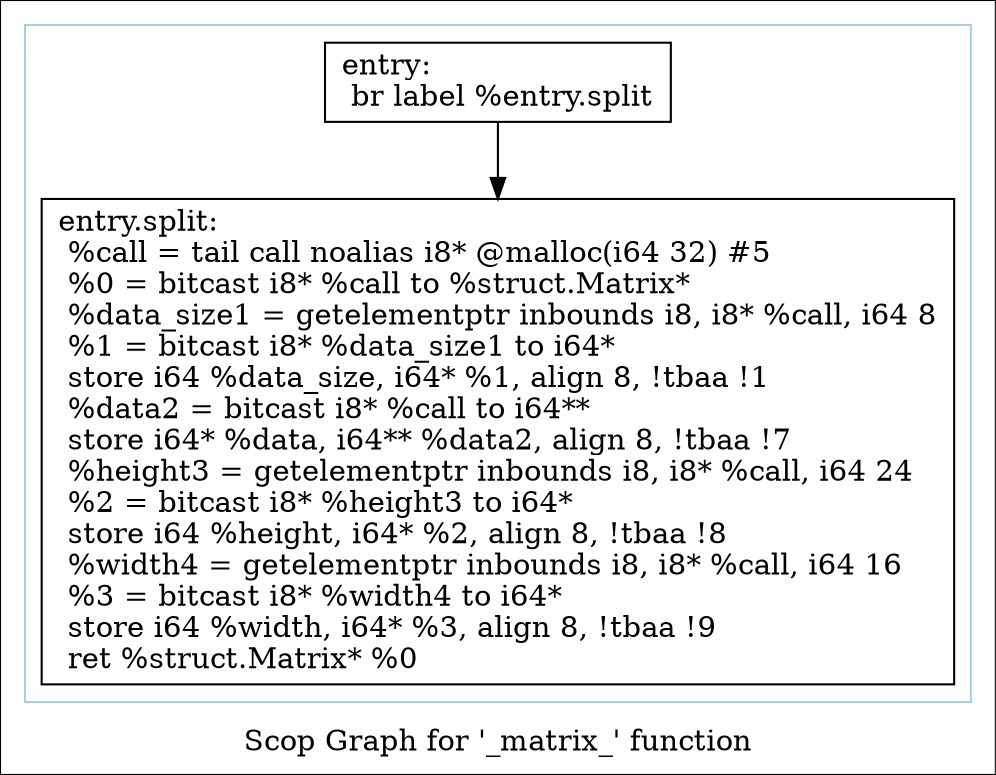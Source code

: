 digraph "Scop Graph for '_matrix_' function" {
	label="Scop Graph for '_matrix_' function";

	Node0xc88e1a0 [shape=record,label="{entry:\l  br label %entry.split\l}"];
	Node0xc88e1a0 -> Node0xc88d890;
	Node0xc88d890 [shape=record,label="{entry.split:                                      \l  %call = tail call noalias i8* @malloc(i64 32) #5\l  %0 = bitcast i8* %call to %struct.Matrix*\l  %data_size1 = getelementptr inbounds i8, i8* %call, i64 8\l  %1 = bitcast i8* %data_size1 to i64*\l  store i64 %data_size, i64* %1, align 8, !tbaa !1\l  %data2 = bitcast i8* %call to i64**\l  store i64* %data, i64** %data2, align 8, !tbaa !7\l  %height3 = getelementptr inbounds i8, i8* %call, i64 24\l  %2 = bitcast i8* %height3 to i64*\l  store i64 %height, i64* %2, align 8, !tbaa !8\l  %width4 = getelementptr inbounds i8, i8* %call, i64 16\l  %3 = bitcast i8* %width4 to i64*\l  store i64 %width, i64* %3, align 8, !tbaa !9\l  ret %struct.Matrix* %0\l}"];
	colorscheme = "paired12"
        subgraph cluster_0xc8c47c0 {
          label = "";
          style = solid;
          color = 1
          Node0xc88e1a0;
          Node0xc88d890;
        }
}
